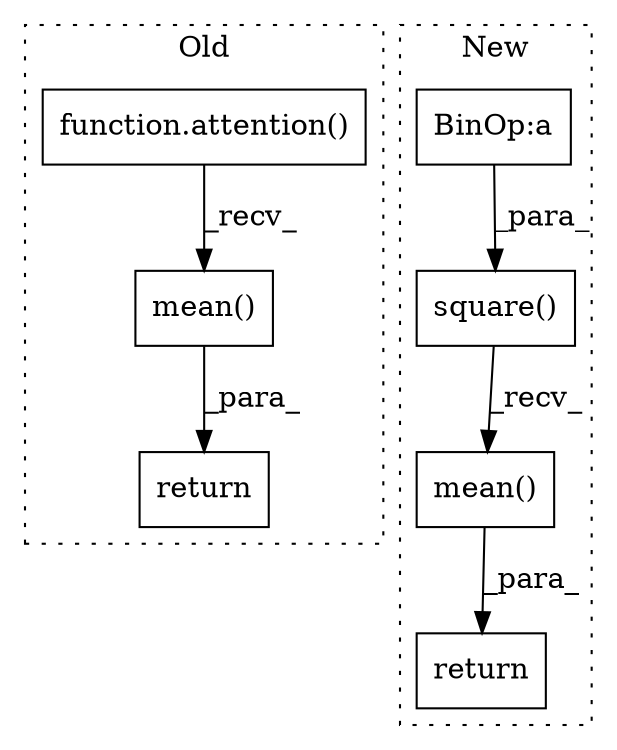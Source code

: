 digraph G {
subgraph cluster0 {
1 [label="function.attention()" a="75" s="3903,3940" l="10,1" shape="box"];
5 [label="mean()" a="75" s="3903" l="45" shape="box"];
7 [label="return" a="93" s="3896" l="7" shape="box"];
label = "Old";
style="dotted";
}
subgraph cluster1 {
2 [label="mean()" a="75" s="3925" l="63" shape="box"];
3 [label="BinOp:a" a="82" s="3974" l="3" shape="box"];
4 [label="square()" a="75" s="3925,3980" l="11,1" shape="box"];
6 [label="return" a="93" s="3918" l="7" shape="box"];
label = "New";
style="dotted";
}
1 -> 5 [label="_recv_"];
2 -> 6 [label="_para_"];
3 -> 4 [label="_para_"];
4 -> 2 [label="_recv_"];
5 -> 7 [label="_para_"];
}